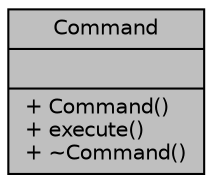 digraph "Command"
{
  edge [fontname="Helvetica",fontsize="10",labelfontname="Helvetica",labelfontsize="10"];
  node [fontname="Helvetica",fontsize="10",shape=record];
  Node20 [label="{Command\n||+ Command()\l+ execute()\l+ ~Command()\l}",height=0.2,width=0.4,color="black", fillcolor="grey75", style="filled", fontcolor="black"];
}
